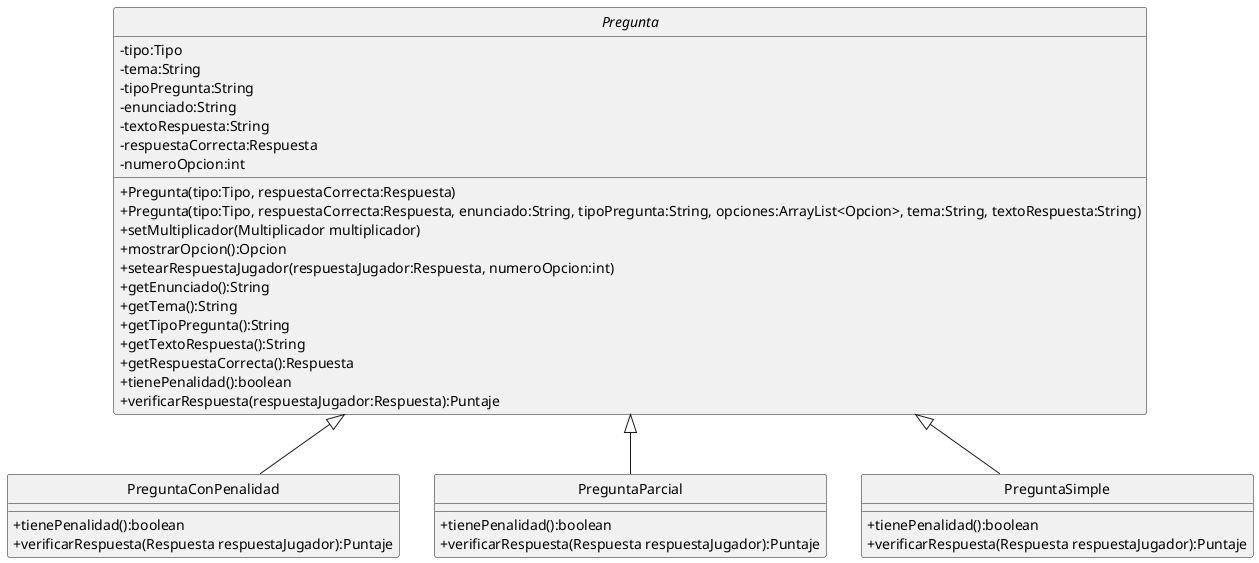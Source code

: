 @startuml

skinparam monochrome true
hide circle
skinparam classAttributeIconSize 0

abstract class Pregunta {
    - tipo:Tipo
    - tema:String
    - tipoPregunta:String
    - enunciado:String
    - textoRespuesta:String
    - respuestaCorrecta:Respuesta
    - numeroOpcion:int
    + Pregunta(tipo:Tipo, respuestaCorrecta:Respuesta)
    + Pregunta(tipo:Tipo, respuestaCorrecta:Respuesta, enunciado:String, tipoPregunta:String, opciones:ArrayList<Opcion>, tema:String, textoRespuesta:String)
    + setMultiplicador(Multiplicador multiplicador)
    + mostrarOpcion():Opcion
    + setearRespuestaJugador(respuestaJugador:Respuesta, numeroOpcion:int)
    + getEnunciado():String
    + getTema():String
    + getTipoPregunta():String
    + getTextoRespuesta():String
    + getRespuestaCorrecta():Respuesta
    + tienePenalidad():boolean
    + verificarRespuesta(respuestaJugador:Respuesta):Puntaje
}

class PreguntaConPenalidad extends Pregunta{
    + tienePenalidad():boolean
    + verificarRespuesta(Respuesta respuestaJugador):Puntaje
}

class PreguntaParcial extends Pregunta{
    + tienePenalidad():boolean
    + verificarRespuesta(Respuesta respuestaJugador):Puntaje
}

class PreguntaSimple extends Pregunta {
    + tienePenalidad():boolean
    + verificarRespuesta(Respuesta respuestaJugador):Puntaje
}

@enduml